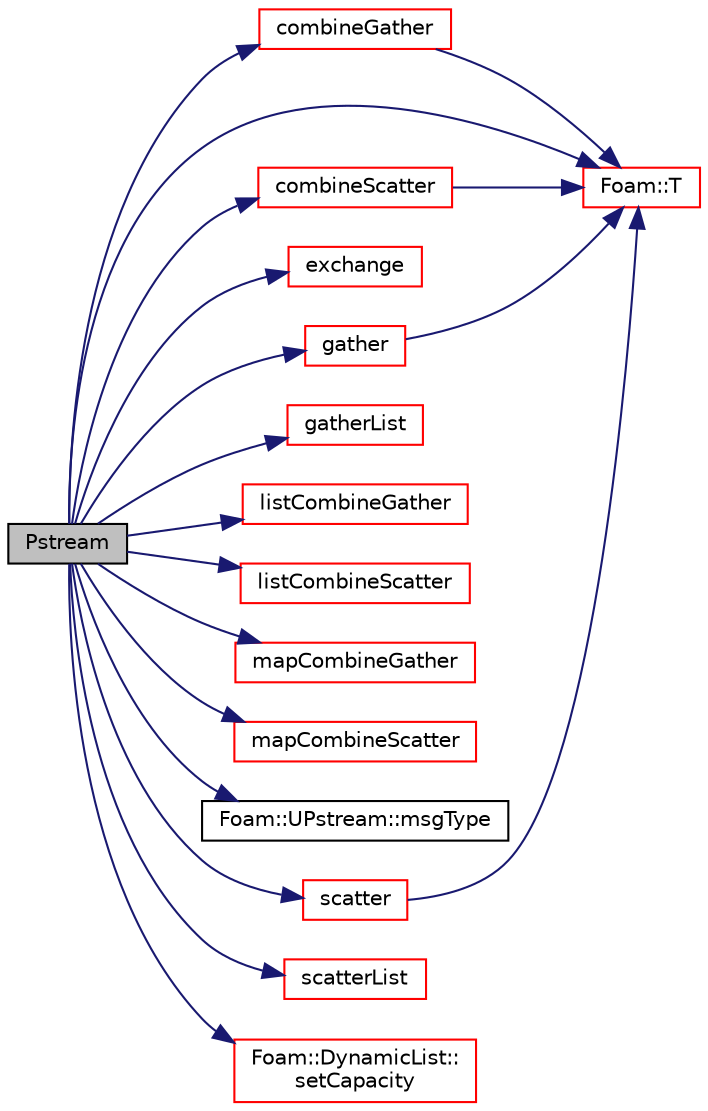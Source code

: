 digraph "Pstream"
{
  bgcolor="transparent";
  edge [fontname="Helvetica",fontsize="10",labelfontname="Helvetica",labelfontsize="10"];
  node [fontname="Helvetica",fontsize="10",shape=record];
  rankdir="LR";
  Node1 [label="Pstream",height=0.2,width=0.4,color="black", fillcolor="grey75", style="filled", fontcolor="black"];
  Node1 -> Node2 [color="midnightblue",fontsize="10",style="solid",fontname="Helvetica"];
  Node2 [label="combineGather",height=0.2,width=0.4,color="red",URL="$a02017.html#aedeba5b3a63f833796d48d904dc39b63"];
  Node2 -> Node3 [color="midnightblue",fontsize="10",style="solid",fontname="Helvetica"];
  Node3 [label="Foam::T",height=0.2,width=0.4,color="red",URL="$a10733.html#ae57fda0abb14bb0944947c463c6e09d4"];
  Node1 -> Node4 [color="midnightblue",fontsize="10",style="solid",fontname="Helvetica"];
  Node4 [label="combineScatter",height=0.2,width=0.4,color="red",URL="$a02017.html#a2eea2c110e936c30c8f66b7326c69be5",tooltip="Scatter data. Reverse of combineGather. "];
  Node4 -> Node3 [color="midnightblue",fontsize="10",style="solid",fontname="Helvetica"];
  Node1 -> Node5 [color="midnightblue",fontsize="10",style="solid",fontname="Helvetica"];
  Node5 [label="exchange",height=0.2,width=0.4,color="red",URL="$a02017.html#a2d2ace3cba51ad6d7e3b88d34fa236c3",tooltip="Exchange data. Sends sendData, receives into recvData, sets. "];
  Node1 -> Node6 [color="midnightblue",fontsize="10",style="solid",fontname="Helvetica"];
  Node6 [label="gather",height=0.2,width=0.4,color="red",URL="$a02017.html#ac820bc187d8204d9063ce1f77dcf87da",tooltip="Gather data. Apply bop to combine Value. "];
  Node6 -> Node3 [color="midnightblue",fontsize="10",style="solid",fontname="Helvetica"];
  Node1 -> Node7 [color="midnightblue",fontsize="10",style="solid",fontname="Helvetica"];
  Node7 [label="gatherList",height=0.2,width=0.4,color="red",URL="$a02017.html#afbdf64fb42cd760690d51a9a321792d9",tooltip="Gather data but keep individual values separate. "];
  Node1 -> Node8 [color="midnightblue",fontsize="10",style="solid",fontname="Helvetica"];
  Node8 [label="listCombineGather",height=0.2,width=0.4,color="red",URL="$a02017.html#a8c0e5044dc4a942cf62b06797c3a743f"];
  Node1 -> Node9 [color="midnightblue",fontsize="10",style="solid",fontname="Helvetica"];
  Node9 [label="listCombineScatter",height=0.2,width=0.4,color="red",URL="$a02017.html#adfd4915b68ab7181dccb847976286e56",tooltip="Scatter data. Reverse of combineGather. "];
  Node1 -> Node10 [color="midnightblue",fontsize="10",style="solid",fontname="Helvetica"];
  Node10 [label="mapCombineGather",height=0.2,width=0.4,color="red",URL="$a02017.html#ab0d015456e1aebecc6f0e06668de1437"];
  Node1 -> Node11 [color="midnightblue",fontsize="10",style="solid",fontname="Helvetica"];
  Node11 [label="mapCombineScatter",height=0.2,width=0.4,color="red",URL="$a02017.html#a8989a48f795cff7dd8f59d00c094e484",tooltip="Scatter data. Reverse of combineGather. "];
  Node1 -> Node12 [color="midnightblue",fontsize="10",style="solid",fontname="Helvetica"];
  Node12 [label="Foam::UPstream::msgType",height=0.2,width=0.4,color="black",URL="$a02766.html#ae5b8fe6652f6320aa6c7f5c44b6f01b7",tooltip="Message tag of standard messages. "];
  Node1 -> Node13 [color="midnightblue",fontsize="10",style="solid",fontname="Helvetica"];
  Node13 [label="scatter",height=0.2,width=0.4,color="red",URL="$a02017.html#a00bc7d5a0b660cfa53523561af48def2",tooltip="Scatter data. Distribute without modification. Reverse of gather. "];
  Node13 -> Node3 [color="midnightblue",fontsize="10",style="solid",fontname="Helvetica"];
  Node1 -> Node14 [color="midnightblue",fontsize="10",style="solid",fontname="Helvetica"];
  Node14 [label="scatterList",height=0.2,width=0.4,color="red",URL="$a02017.html#a23c38ee54f04c9d53a327db9edbdb7f0",tooltip="Scatter data. Reverse of gatherList. "];
  Node1 -> Node15 [color="midnightblue",fontsize="10",style="solid",fontname="Helvetica"];
  Node15 [label="Foam::DynamicList::\lsetCapacity",height=0.2,width=0.4,color="red",URL="$a00603.html#a3769bf93f15609625d62b693c566bcd1",tooltip="Alter the size of the underlying storage. "];
  Node1 -> Node3 [color="midnightblue",fontsize="10",style="solid",fontname="Helvetica"];
}
